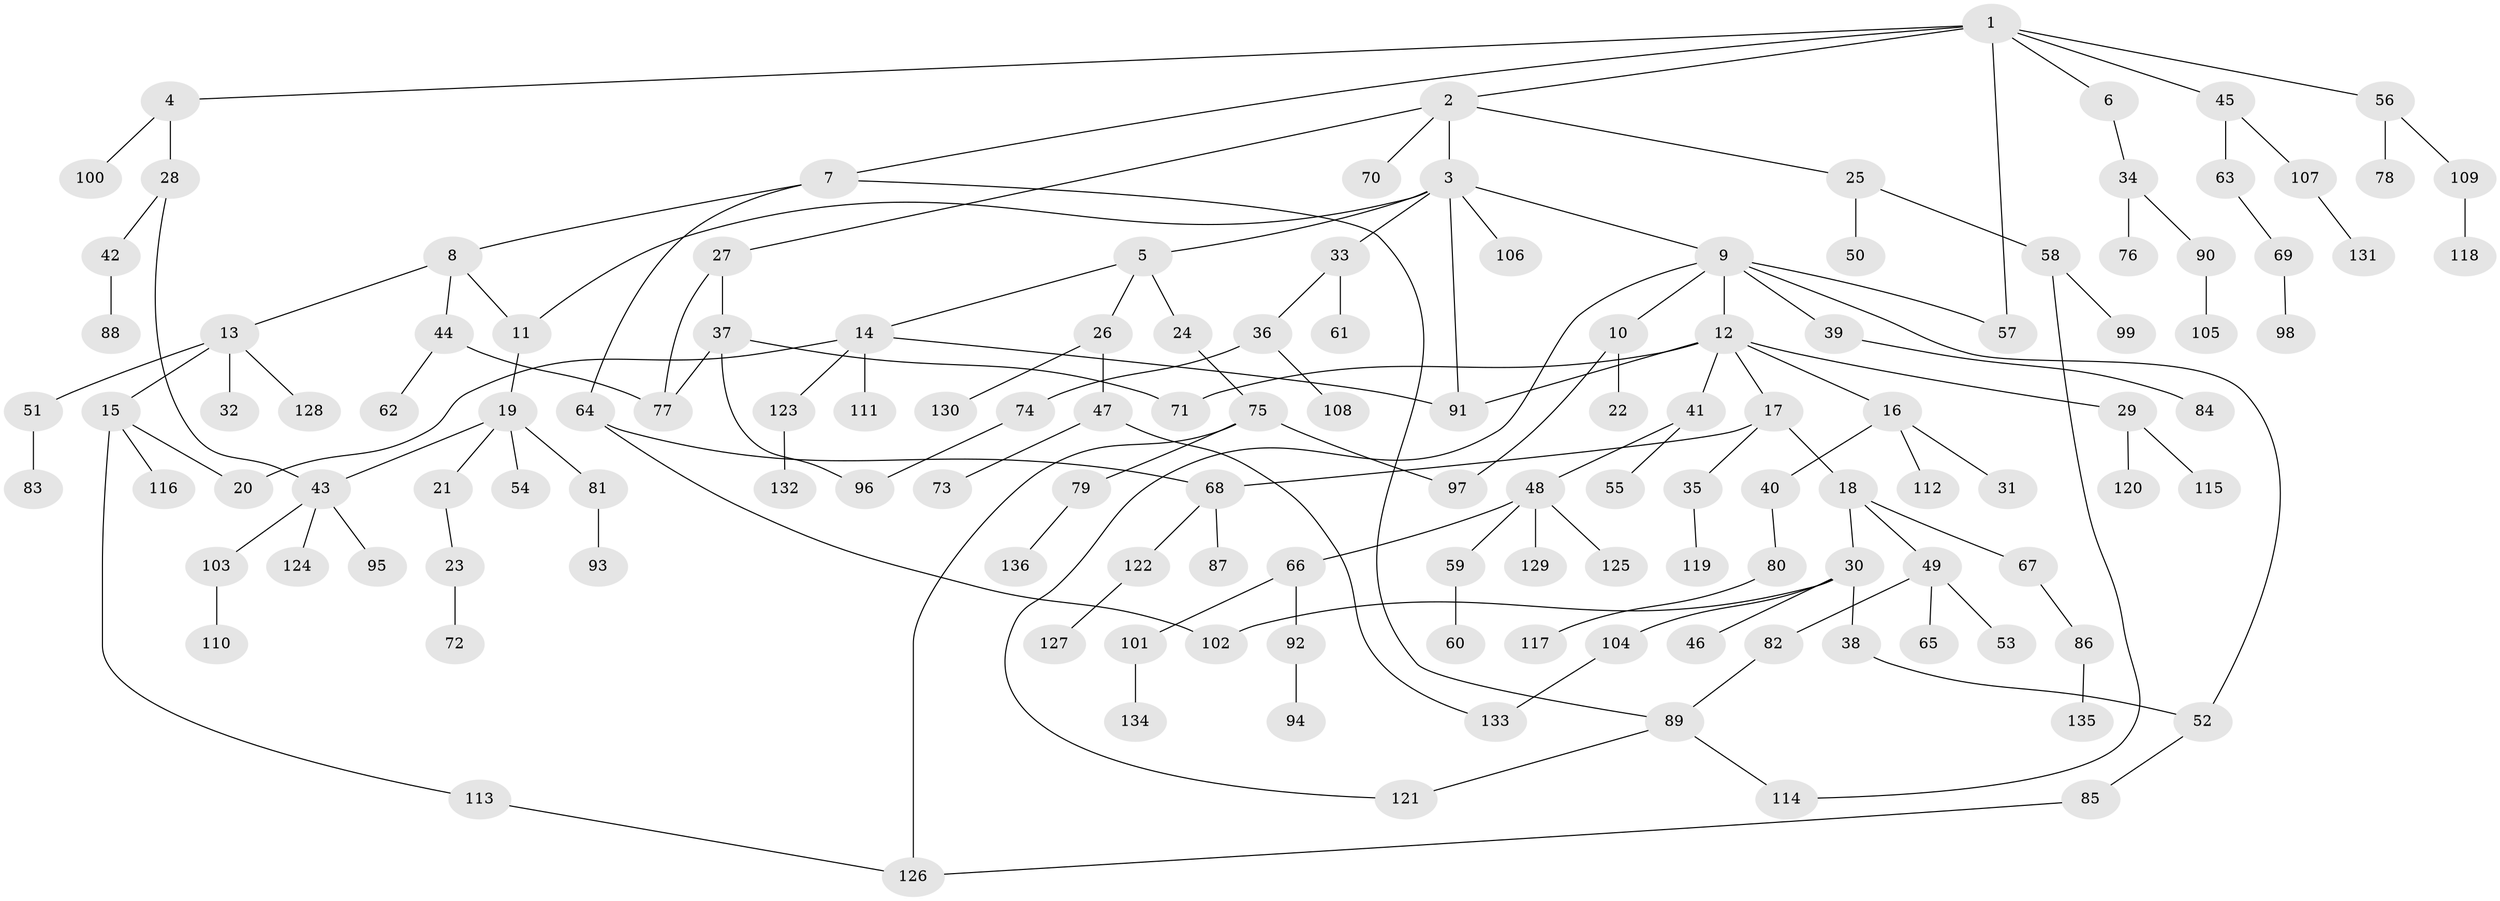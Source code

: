 // Generated by graph-tools (version 1.1) at 2025/01/03/09/25 03:01:05]
// undirected, 136 vertices, 155 edges
graph export_dot {
graph [start="1"]
  node [color=gray90,style=filled];
  1;
  2;
  3;
  4;
  5;
  6;
  7;
  8;
  9;
  10;
  11;
  12;
  13;
  14;
  15;
  16;
  17;
  18;
  19;
  20;
  21;
  22;
  23;
  24;
  25;
  26;
  27;
  28;
  29;
  30;
  31;
  32;
  33;
  34;
  35;
  36;
  37;
  38;
  39;
  40;
  41;
  42;
  43;
  44;
  45;
  46;
  47;
  48;
  49;
  50;
  51;
  52;
  53;
  54;
  55;
  56;
  57;
  58;
  59;
  60;
  61;
  62;
  63;
  64;
  65;
  66;
  67;
  68;
  69;
  70;
  71;
  72;
  73;
  74;
  75;
  76;
  77;
  78;
  79;
  80;
  81;
  82;
  83;
  84;
  85;
  86;
  87;
  88;
  89;
  90;
  91;
  92;
  93;
  94;
  95;
  96;
  97;
  98;
  99;
  100;
  101;
  102;
  103;
  104;
  105;
  106;
  107;
  108;
  109;
  110;
  111;
  112;
  113;
  114;
  115;
  116;
  117;
  118;
  119;
  120;
  121;
  122;
  123;
  124;
  125;
  126;
  127;
  128;
  129;
  130;
  131;
  132;
  133;
  134;
  135;
  136;
  1 -- 2;
  1 -- 4;
  1 -- 6;
  1 -- 7;
  1 -- 45;
  1 -- 56;
  1 -- 57;
  2 -- 3;
  2 -- 25;
  2 -- 27;
  2 -- 70;
  3 -- 5;
  3 -- 9;
  3 -- 33;
  3 -- 106;
  3 -- 11;
  3 -- 91;
  4 -- 28;
  4 -- 100;
  5 -- 14;
  5 -- 24;
  5 -- 26;
  6 -- 34;
  7 -- 8;
  7 -- 64;
  7 -- 89;
  8 -- 11;
  8 -- 13;
  8 -- 44;
  9 -- 10;
  9 -- 12;
  9 -- 39;
  9 -- 57;
  9 -- 121;
  9 -- 52;
  10 -- 22;
  10 -- 97;
  11 -- 19;
  12 -- 16;
  12 -- 17;
  12 -- 29;
  12 -- 41;
  12 -- 91;
  12 -- 71;
  13 -- 15;
  13 -- 32;
  13 -- 51;
  13 -- 128;
  14 -- 91;
  14 -- 111;
  14 -- 123;
  14 -- 20;
  15 -- 20;
  15 -- 113;
  15 -- 116;
  16 -- 31;
  16 -- 40;
  16 -- 112;
  17 -- 18;
  17 -- 35;
  17 -- 68;
  18 -- 30;
  18 -- 49;
  18 -- 67;
  19 -- 21;
  19 -- 43;
  19 -- 54;
  19 -- 81;
  21 -- 23;
  23 -- 72;
  24 -- 75;
  25 -- 50;
  25 -- 58;
  26 -- 47;
  26 -- 130;
  27 -- 37;
  27 -- 77;
  28 -- 42;
  28 -- 43;
  29 -- 115;
  29 -- 120;
  30 -- 38;
  30 -- 46;
  30 -- 102;
  30 -- 104;
  33 -- 36;
  33 -- 61;
  34 -- 76;
  34 -- 90;
  35 -- 119;
  36 -- 74;
  36 -- 108;
  37 -- 71;
  37 -- 96;
  37 -- 77;
  38 -- 52;
  39 -- 84;
  40 -- 80;
  41 -- 48;
  41 -- 55;
  42 -- 88;
  43 -- 95;
  43 -- 103;
  43 -- 124;
  44 -- 62;
  44 -- 77;
  45 -- 63;
  45 -- 107;
  47 -- 73;
  47 -- 133;
  48 -- 59;
  48 -- 66;
  48 -- 125;
  48 -- 129;
  49 -- 53;
  49 -- 65;
  49 -- 82;
  51 -- 83;
  52 -- 85;
  56 -- 78;
  56 -- 109;
  58 -- 99;
  58 -- 114;
  59 -- 60;
  63 -- 69;
  64 -- 102;
  64 -- 68;
  66 -- 92;
  66 -- 101;
  67 -- 86;
  68 -- 87;
  68 -- 122;
  69 -- 98;
  74 -- 96;
  75 -- 79;
  75 -- 97;
  75 -- 126;
  79 -- 136;
  80 -- 117;
  81 -- 93;
  82 -- 89;
  85 -- 126;
  86 -- 135;
  89 -- 114;
  89 -- 121;
  90 -- 105;
  92 -- 94;
  101 -- 134;
  103 -- 110;
  104 -- 133;
  107 -- 131;
  109 -- 118;
  113 -- 126;
  122 -- 127;
  123 -- 132;
}
